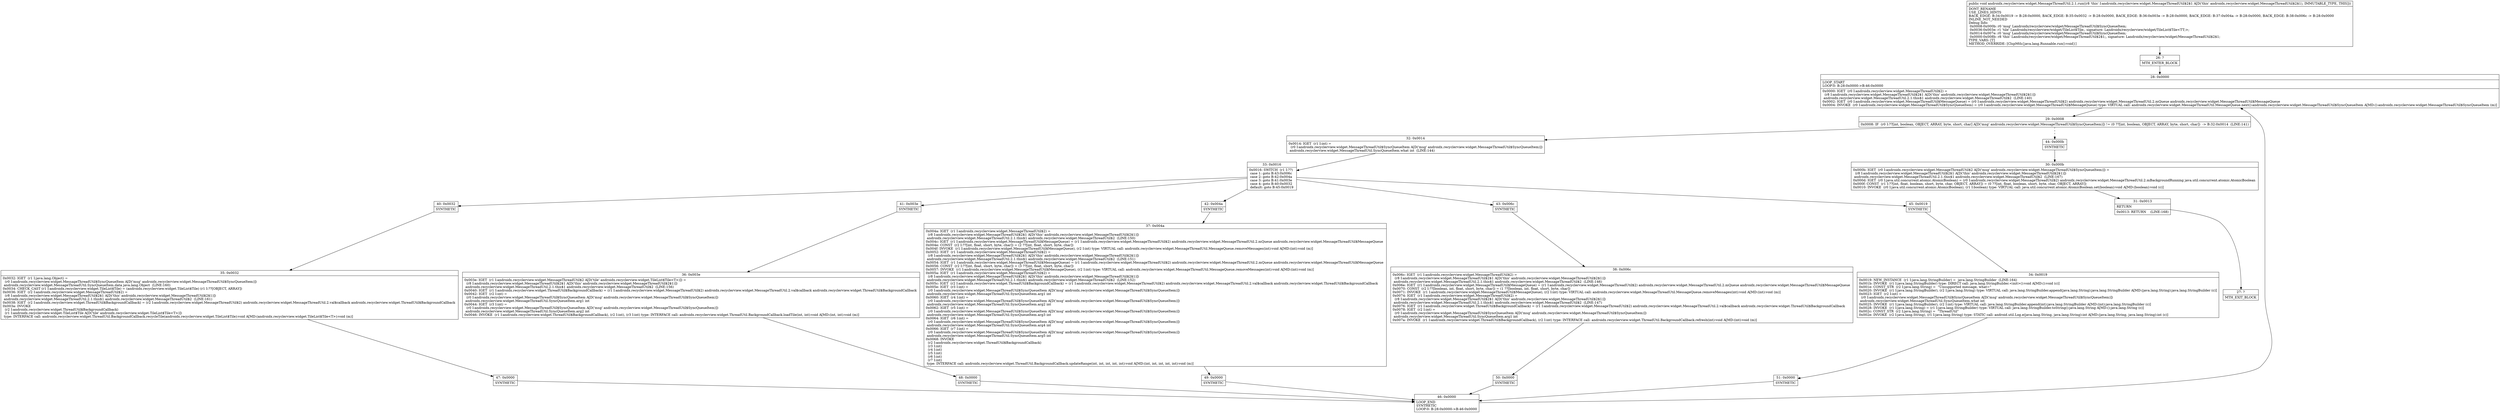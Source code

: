 digraph "CFG forandroidx.recyclerview.widget.MessageThreadUtil.2.1.run()V" {
Node_26 [shape=record,label="{26\:\ ?|MTH_ENTER_BLOCK\l}"];
Node_28 [shape=record,label="{28\:\ 0x0000|LOOP_START\lLOOP:0: B:28:0x0000\-\>B:46:0x0000\l|0x0000: IGET  (r0 I:androidx.recyclerview.widget.MessageThreadUtil$2) = \l  (r8 I:androidx.recyclerview.widget.MessageThreadUtil$2$1 A[D('this' androidx.recyclerview.widget.MessageThreadUtil$2$1)])\l androidx.recyclerview.widget.MessageThreadUtil.2.1.this$1 androidx.recyclerview.widget.MessageThreadUtil$2  (LINE:140)\l0x0002: IGET  (r0 I:androidx.recyclerview.widget.MessageThreadUtil$MessageQueue) = (r0 I:androidx.recyclerview.widget.MessageThreadUtil$2) androidx.recyclerview.widget.MessageThreadUtil.2.mQueue androidx.recyclerview.widget.MessageThreadUtil$MessageQueue \l0x0004: INVOKE  (r0 I:androidx.recyclerview.widget.MessageThreadUtil$SyncQueueItem) = (r0 I:androidx.recyclerview.widget.MessageThreadUtil$MessageQueue) type: VIRTUAL call: androidx.recyclerview.widget.MessageThreadUtil.MessageQueue.next():androidx.recyclerview.widget.MessageThreadUtil$SyncQueueItem A[MD:():androidx.recyclerview.widget.MessageThreadUtil$SyncQueueItem (m)]\l}"];
Node_29 [shape=record,label="{29\:\ 0x0008|0x0008: IF  (r0 I:??[int, boolean, OBJECT, ARRAY, byte, short, char] A[D('msg' androidx.recyclerview.widget.MessageThreadUtil$SyncQueueItem)]) != (0 ??[int, boolean, OBJECT, ARRAY, byte, short, char])  \-\> B:32:0x0014  (LINE:141)\l}"];
Node_32 [shape=record,label="{32\:\ 0x0014|0x0014: IGET  (r1 I:int) = \l  (r0 I:androidx.recyclerview.widget.MessageThreadUtil$SyncQueueItem A[D('msg' androidx.recyclerview.widget.MessageThreadUtil$SyncQueueItem)])\l androidx.recyclerview.widget.MessageThreadUtil.SyncQueueItem.what int  (LINE:144)\l}"];
Node_33 [shape=record,label="{33\:\ 0x0016|0x0016: SWITCH  (r1 I:??)\l case 1: goto B:43:0x006c\l case 2: goto B:42:0x004a\l case 3: goto B:41:0x003e\l case 4: goto B:40:0x0032\l default: goto B:45:0x0019 \l}"];
Node_40 [shape=record,label="{40\:\ 0x0032|SYNTHETIC\l}"];
Node_35 [shape=record,label="{35\:\ 0x0032|0x0032: IGET  (r1 I:java.lang.Object) = \l  (r0 I:androidx.recyclerview.widget.MessageThreadUtil$SyncQueueItem A[D('msg' androidx.recyclerview.widget.MessageThreadUtil$SyncQueueItem)])\l androidx.recyclerview.widget.MessageThreadUtil.SyncQueueItem.data java.lang.Object  (LINE:160)\l0x0034: CHECK_CAST (r1 I:androidx.recyclerview.widget.TileList$Tile) = (androidx.recyclerview.widget.TileList$Tile) (r1 I:??[OBJECT, ARRAY]) \l0x0036: IGET  (r2 I:androidx.recyclerview.widget.MessageThreadUtil$2) = \l  (r8 I:androidx.recyclerview.widget.MessageThreadUtil$2$1 A[D('this' androidx.recyclerview.widget.MessageThreadUtil$2$1)])\l androidx.recyclerview.widget.MessageThreadUtil.2.1.this$1 androidx.recyclerview.widget.MessageThreadUtil$2  (LINE:161)\l0x0038: IGET  (r2 I:androidx.recyclerview.widget.ThreadUtil$BackgroundCallback) = (r2 I:androidx.recyclerview.widget.MessageThreadUtil$2) androidx.recyclerview.widget.MessageThreadUtil.2.val$callback androidx.recyclerview.widget.ThreadUtil$BackgroundCallback \l0x003a: INVOKE  \l  (r2 I:androidx.recyclerview.widget.ThreadUtil$BackgroundCallback)\l  (r1 I:androidx.recyclerview.widget.TileList$Tile A[D('tile' androidx.recyclerview.widget.TileList$Tile\<T\>)])\l type: INTERFACE call: androidx.recyclerview.widget.ThreadUtil.BackgroundCallback.recycleTile(androidx.recyclerview.widget.TileList$Tile):void A[MD:(androidx.recyclerview.widget.TileList$Tile\<T\>):void (m)]\l}"];
Node_47 [shape=record,label="{47\:\ 0x0000|SYNTHETIC\l}"];
Node_46 [shape=record,label="{46\:\ 0x0000|LOOP_END\lSYNTHETIC\lLOOP:0: B:28:0x0000\-\>B:46:0x0000\l}"];
Node_41 [shape=record,label="{41\:\ 0x003e|SYNTHETIC\l}"];
Node_36 [shape=record,label="{36\:\ 0x003e|0x003e: IGET  (r1 I:androidx.recyclerview.widget.MessageThreadUtil$2 A[D('tile' androidx.recyclerview.widget.TileList$Tile\<T\>)]) = \l  (r8 I:androidx.recyclerview.widget.MessageThreadUtil$2$1 A[D('this' androidx.recyclerview.widget.MessageThreadUtil$2$1)])\l androidx.recyclerview.widget.MessageThreadUtil.2.1.this$1 androidx.recyclerview.widget.MessageThreadUtil$2  (LINE:156)\l0x0040: IGET  (r1 I:androidx.recyclerview.widget.ThreadUtil$BackgroundCallback) = (r1 I:androidx.recyclerview.widget.MessageThreadUtil$2) androidx.recyclerview.widget.MessageThreadUtil.2.val$callback androidx.recyclerview.widget.ThreadUtil$BackgroundCallback \l0x0042: IGET  (r2 I:int) = \l  (r0 I:androidx.recyclerview.widget.MessageThreadUtil$SyncQueueItem A[D('msg' androidx.recyclerview.widget.MessageThreadUtil$SyncQueueItem)])\l androidx.recyclerview.widget.MessageThreadUtil.SyncQueueItem.arg1 int \l0x0044: IGET  (r3 I:int) = \l  (r0 I:androidx.recyclerview.widget.MessageThreadUtil$SyncQueueItem A[D('msg' androidx.recyclerview.widget.MessageThreadUtil$SyncQueueItem)])\l androidx.recyclerview.widget.MessageThreadUtil.SyncQueueItem.arg2 int \l0x0046: INVOKE  (r1 I:androidx.recyclerview.widget.ThreadUtil$BackgroundCallback), (r2 I:int), (r3 I:int) type: INTERFACE call: androidx.recyclerview.widget.ThreadUtil.BackgroundCallback.loadTile(int, int):void A[MD:(int, int):void (m)]\l}"];
Node_48 [shape=record,label="{48\:\ 0x0000|SYNTHETIC\l}"];
Node_42 [shape=record,label="{42\:\ 0x004a|SYNTHETIC\l}"];
Node_37 [shape=record,label="{37\:\ 0x004a|0x004a: IGET  (r1 I:androidx.recyclerview.widget.MessageThreadUtil$2) = \l  (r8 I:androidx.recyclerview.widget.MessageThreadUtil$2$1 A[D('this' androidx.recyclerview.widget.MessageThreadUtil$2$1)])\l androidx.recyclerview.widget.MessageThreadUtil.2.1.this$1 androidx.recyclerview.widget.MessageThreadUtil$2  (LINE:150)\l0x004c: IGET  (r1 I:androidx.recyclerview.widget.MessageThreadUtil$MessageQueue) = (r1 I:androidx.recyclerview.widget.MessageThreadUtil$2) androidx.recyclerview.widget.MessageThreadUtil.2.mQueue androidx.recyclerview.widget.MessageThreadUtil$MessageQueue \l0x004e: CONST  (r2 I:??[int, float, short, byte, char]) = (2 ??[int, float, short, byte, char]) \l0x004f: INVOKE  (r1 I:androidx.recyclerview.widget.MessageThreadUtil$MessageQueue), (r2 I:int) type: VIRTUAL call: androidx.recyclerview.widget.MessageThreadUtil.MessageQueue.removeMessages(int):void A[MD:(int):void (m)]\l0x0052: IGET  (r1 I:androidx.recyclerview.widget.MessageThreadUtil$2) = \l  (r8 I:androidx.recyclerview.widget.MessageThreadUtil$2$1 A[D('this' androidx.recyclerview.widget.MessageThreadUtil$2$1)])\l androidx.recyclerview.widget.MessageThreadUtil.2.1.this$1 androidx.recyclerview.widget.MessageThreadUtil$2  (LINE:151)\l0x0054: IGET  (r1 I:androidx.recyclerview.widget.MessageThreadUtil$MessageQueue) = (r1 I:androidx.recyclerview.widget.MessageThreadUtil$2) androidx.recyclerview.widget.MessageThreadUtil.2.mQueue androidx.recyclerview.widget.MessageThreadUtil$MessageQueue \l0x0056: CONST  (r2 I:??[int, float, short, byte, char]) = (3 ??[int, float, short, byte, char]) \l0x0057: INVOKE  (r1 I:androidx.recyclerview.widget.MessageThreadUtil$MessageQueue), (r2 I:int) type: VIRTUAL call: androidx.recyclerview.widget.MessageThreadUtil.MessageQueue.removeMessages(int):void A[MD:(int):void (m)]\l0x005a: IGET  (r1 I:androidx.recyclerview.widget.MessageThreadUtil$2) = \l  (r8 I:androidx.recyclerview.widget.MessageThreadUtil$2$1 A[D('this' androidx.recyclerview.widget.MessageThreadUtil$2$1)])\l androidx.recyclerview.widget.MessageThreadUtil.2.1.this$1 androidx.recyclerview.widget.MessageThreadUtil$2  (LINE:152)\l0x005c: IGET  (r2 I:androidx.recyclerview.widget.ThreadUtil$BackgroundCallback) = (r1 I:androidx.recyclerview.widget.MessageThreadUtil$2) androidx.recyclerview.widget.MessageThreadUtil.2.val$callback androidx.recyclerview.widget.ThreadUtil$BackgroundCallback \l0x005e: IGET  (r3 I:int) = \l  (r0 I:androidx.recyclerview.widget.MessageThreadUtil$SyncQueueItem A[D('msg' androidx.recyclerview.widget.MessageThreadUtil$SyncQueueItem)])\l androidx.recyclerview.widget.MessageThreadUtil.SyncQueueItem.arg1 int \l0x0060: IGET  (r4 I:int) = \l  (r0 I:androidx.recyclerview.widget.MessageThreadUtil$SyncQueueItem A[D('msg' androidx.recyclerview.widget.MessageThreadUtil$SyncQueueItem)])\l androidx.recyclerview.widget.MessageThreadUtil.SyncQueueItem.arg2 int \l0x0062: IGET  (r5 I:int) = \l  (r0 I:androidx.recyclerview.widget.MessageThreadUtil$SyncQueueItem A[D('msg' androidx.recyclerview.widget.MessageThreadUtil$SyncQueueItem)])\l androidx.recyclerview.widget.MessageThreadUtil.SyncQueueItem.arg3 int \l0x0064: IGET  (r6 I:int) = \l  (r0 I:androidx.recyclerview.widget.MessageThreadUtil$SyncQueueItem A[D('msg' androidx.recyclerview.widget.MessageThreadUtil$SyncQueueItem)])\l androidx.recyclerview.widget.MessageThreadUtil.SyncQueueItem.arg4 int \l0x0066: IGET  (r7 I:int) = \l  (r0 I:androidx.recyclerview.widget.MessageThreadUtil$SyncQueueItem A[D('msg' androidx.recyclerview.widget.MessageThreadUtil$SyncQueueItem)])\l androidx.recyclerview.widget.MessageThreadUtil.SyncQueueItem.arg5 int \l0x0068: INVOKE  \l  (r2 I:androidx.recyclerview.widget.ThreadUtil$BackgroundCallback)\l  (r3 I:int)\l  (r4 I:int)\l  (r5 I:int)\l  (r6 I:int)\l  (r7 I:int)\l type: INTERFACE call: androidx.recyclerview.widget.ThreadUtil.BackgroundCallback.updateRange(int, int, int, int, int):void A[MD:(int, int, int, int, int):void (m)]\l}"];
Node_49 [shape=record,label="{49\:\ 0x0000|SYNTHETIC\l}"];
Node_43 [shape=record,label="{43\:\ 0x006c|SYNTHETIC\l}"];
Node_38 [shape=record,label="{38\:\ 0x006c|0x006c: IGET  (r1 I:androidx.recyclerview.widget.MessageThreadUtil$2) = \l  (r8 I:androidx.recyclerview.widget.MessageThreadUtil$2$1 A[D('this' androidx.recyclerview.widget.MessageThreadUtil$2$1)])\l androidx.recyclerview.widget.MessageThreadUtil.2.1.this$1 androidx.recyclerview.widget.MessageThreadUtil$2  (LINE:146)\l0x006e: IGET  (r1 I:androidx.recyclerview.widget.MessageThreadUtil$MessageQueue) = (r1 I:androidx.recyclerview.widget.MessageThreadUtil$2) androidx.recyclerview.widget.MessageThreadUtil.2.mQueue androidx.recyclerview.widget.MessageThreadUtil$MessageQueue \l0x0070: CONST  (r2 I:??[boolean, int, float, short, byte, char]) = (1 ??[boolean, int, float, short, byte, char]) \l0x0071: INVOKE  (r1 I:androidx.recyclerview.widget.MessageThreadUtil$MessageQueue), (r2 I:int) type: VIRTUAL call: androidx.recyclerview.widget.MessageThreadUtil.MessageQueue.removeMessages(int):void A[MD:(int):void (m)]\l0x0074: IGET  (r1 I:androidx.recyclerview.widget.MessageThreadUtil$2) = \l  (r8 I:androidx.recyclerview.widget.MessageThreadUtil$2$1 A[D('this' androidx.recyclerview.widget.MessageThreadUtil$2$1)])\l androidx.recyclerview.widget.MessageThreadUtil.2.1.this$1 androidx.recyclerview.widget.MessageThreadUtil$2  (LINE:147)\l0x0076: IGET  (r1 I:androidx.recyclerview.widget.ThreadUtil$BackgroundCallback) = (r1 I:androidx.recyclerview.widget.MessageThreadUtil$2) androidx.recyclerview.widget.MessageThreadUtil.2.val$callback androidx.recyclerview.widget.ThreadUtil$BackgroundCallback \l0x0078: IGET  (r2 I:int) = \l  (r0 I:androidx.recyclerview.widget.MessageThreadUtil$SyncQueueItem A[D('msg' androidx.recyclerview.widget.MessageThreadUtil$SyncQueueItem)])\l androidx.recyclerview.widget.MessageThreadUtil.SyncQueueItem.arg1 int \l0x007a: INVOKE  (r1 I:androidx.recyclerview.widget.ThreadUtil$BackgroundCallback), (r2 I:int) type: INTERFACE call: androidx.recyclerview.widget.ThreadUtil.BackgroundCallback.refresh(int):void A[MD:(int):void (m)]\l}"];
Node_50 [shape=record,label="{50\:\ 0x0000|SYNTHETIC\l}"];
Node_45 [shape=record,label="{45\:\ 0x0019|SYNTHETIC\l}"];
Node_34 [shape=record,label="{34\:\ 0x0019|0x0019: NEW_INSTANCE  (r1 I:java.lang.StringBuilder) =  java.lang.StringBuilder  (LINE:164)\l0x001b: INVOKE  (r1 I:java.lang.StringBuilder) type: DIRECT call: java.lang.StringBuilder.\<init\>():void A[MD:():void (c)]\l0x001e: CONST_STR  (r2 I:java.lang.String) =  \"Unsupported message, what=\" \l0x0020: INVOKE  (r1 I:java.lang.StringBuilder), (r2 I:java.lang.String) type: VIRTUAL call: java.lang.StringBuilder.append(java.lang.String):java.lang.StringBuilder A[MD:(java.lang.String):java.lang.StringBuilder (c)]\l0x0023: IGET  (r2 I:int) = \l  (r0 I:androidx.recyclerview.widget.MessageThreadUtil$SyncQueueItem A[D('msg' androidx.recyclerview.widget.MessageThreadUtil$SyncQueueItem)])\l androidx.recyclerview.widget.MessageThreadUtil.SyncQueueItem.what int \l0x0025: INVOKE  (r1 I:java.lang.StringBuilder), (r2 I:int) type: VIRTUAL call: java.lang.StringBuilder.append(int):java.lang.StringBuilder A[MD:(int):java.lang.StringBuilder (c)]\l0x0028: INVOKE  (r1 I:java.lang.String) = (r1 I:java.lang.StringBuilder) type: VIRTUAL call: java.lang.StringBuilder.toString():java.lang.String A[MD:():java.lang.String (c)]\l0x002c: CONST_STR  (r2 I:java.lang.String) =  \"ThreadUtil\" \l0x002e: INVOKE  (r2 I:java.lang.String), (r1 I:java.lang.String) type: STATIC call: android.util.Log.e(java.lang.String, java.lang.String):int A[MD:(java.lang.String, java.lang.String):int (c)]\l}"];
Node_51 [shape=record,label="{51\:\ 0x0000|SYNTHETIC\l}"];
Node_44 [shape=record,label="{44\:\ 0x000b|SYNTHETIC\l}"];
Node_30 [shape=record,label="{30\:\ 0x000b|0x000b: IGET  (r0 I:androidx.recyclerview.widget.MessageThreadUtil$2 A[D('msg' androidx.recyclerview.widget.MessageThreadUtil$SyncQueueItem)]) = \l  (r8 I:androidx.recyclerview.widget.MessageThreadUtil$2$1 A[D('this' androidx.recyclerview.widget.MessageThreadUtil$2$1)])\l androidx.recyclerview.widget.MessageThreadUtil.2.1.this$1 androidx.recyclerview.widget.MessageThreadUtil$2  (LINE:167)\l0x000d: IGET  (r0 I:java.util.concurrent.atomic.AtomicBoolean) = (r0 I:androidx.recyclerview.widget.MessageThreadUtil$2) androidx.recyclerview.widget.MessageThreadUtil.2.mBackgroundRunning java.util.concurrent.atomic.AtomicBoolean \l0x000f: CONST  (r1 I:??[int, float, boolean, short, byte, char, OBJECT, ARRAY]) = (0 ??[int, float, boolean, short, byte, char, OBJECT, ARRAY]) \l0x0010: INVOKE  (r0 I:java.util.concurrent.atomic.AtomicBoolean), (r1 I:boolean) type: VIRTUAL call: java.util.concurrent.atomic.AtomicBoolean.set(boolean):void A[MD:(boolean):void (c)]\l}"];
Node_31 [shape=record,label="{31\:\ 0x0013|RETURN\l|0x0013: RETURN    (LINE:168)\l}"];
Node_27 [shape=record,label="{27\:\ ?|MTH_EXIT_BLOCK\l}"];
MethodNode[shape=record,label="{public void androidx.recyclerview.widget.MessageThreadUtil.2.1.run((r8 'this' I:androidx.recyclerview.widget.MessageThreadUtil$2$1 A[D('this' androidx.recyclerview.widget.MessageThreadUtil$2$1), IMMUTABLE_TYPE, THIS]))  | DONT_RENAME\lUSE_LINES_HINTS\lBACK_EDGE: B:34:0x0019 \-\> B:28:0x0000, BACK_EDGE: B:35:0x0032 \-\> B:28:0x0000, BACK_EDGE: B:36:0x003e \-\> B:28:0x0000, BACK_EDGE: B:37:0x004a \-\> B:28:0x0000, BACK_EDGE: B:38:0x006c \-\> B:28:0x0000\lINLINE_NOT_NEEDED\lDebug Info:\l  0x0008\-0x000b: r0 'msg' Landroidx\/recyclerview\/widget\/MessageThreadUtil$SyncQueueItem;\l  0x0036\-0x003e: r1 'tile' Landroidx\/recyclerview\/widget\/TileList$Tile;, signature: Landroidx\/recyclerview\/widget\/TileList$Tile\<TT;\>;\l  0x0014\-0x007e: r0 'msg' Landroidx\/recyclerview\/widget\/MessageThreadUtil$SyncQueueItem;\l  0x0000\-0x008b: r8 'this' Landroidx\/recyclerview\/widget\/MessageThreadUtil$2$1;, signature: Landroidx\/recyclerview\/widget\/MessageThreadUtil$2$1;\lTYPE_VARS: [T]\lMETHOD_OVERRIDE: [ClspMth\{java.lang.Runnable.run():void\}]\l}"];
MethodNode -> Node_26;Node_26 -> Node_28;
Node_28 -> Node_29;
Node_29 -> Node_32;
Node_29 -> Node_44[style=dashed];
Node_32 -> Node_33;
Node_33 -> Node_40;
Node_33 -> Node_41;
Node_33 -> Node_42;
Node_33 -> Node_43;
Node_33 -> Node_45;
Node_40 -> Node_35;
Node_35 -> Node_47;
Node_47 -> Node_46;
Node_46 -> Node_28;
Node_41 -> Node_36;
Node_36 -> Node_48;
Node_48 -> Node_46;
Node_42 -> Node_37;
Node_37 -> Node_49;
Node_49 -> Node_46;
Node_43 -> Node_38;
Node_38 -> Node_50;
Node_50 -> Node_46;
Node_45 -> Node_34;
Node_34 -> Node_51;
Node_51 -> Node_46;
Node_44 -> Node_30;
Node_30 -> Node_31;
Node_31 -> Node_27;
}

